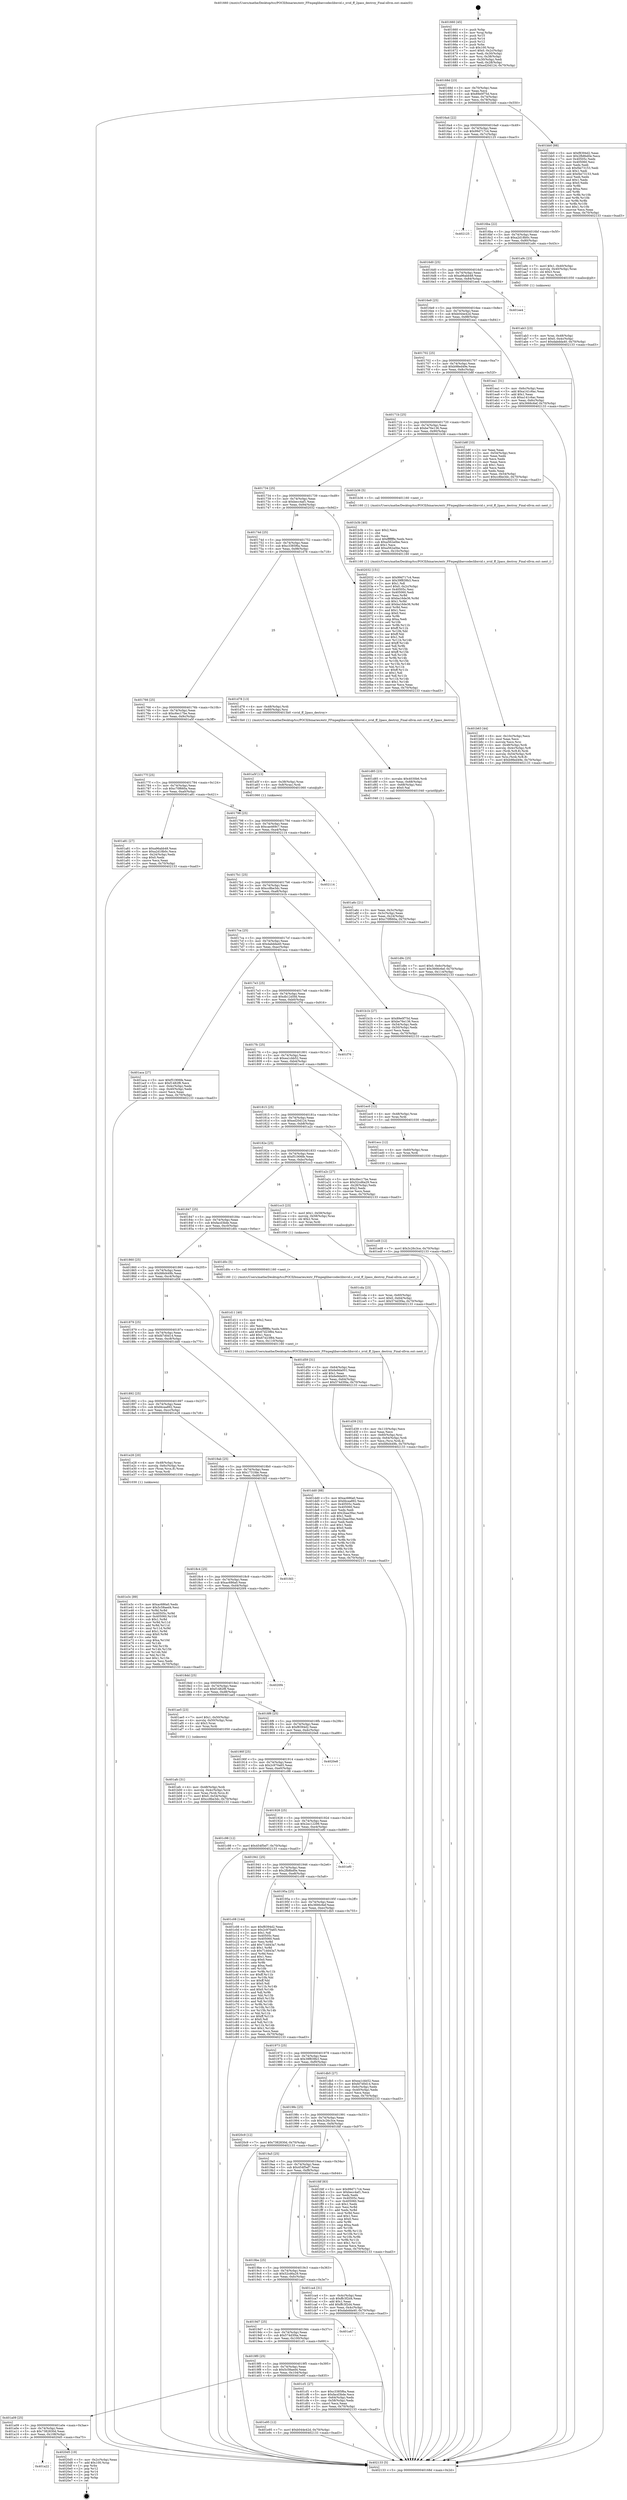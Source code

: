 digraph "0x401660" {
  label = "0x401660 (/mnt/c/Users/mathe/Desktop/tcc/POCII/binaries/extr_FFmpeglibavcodeclibxvid.c_xvid_ff_2pass_destroy_Final-ollvm.out::main(0))"
  labelloc = "t"
  node[shape=record]

  Entry [label="",width=0.3,height=0.3,shape=circle,fillcolor=black,style=filled]
  "0x40168d" [label="{
     0x40168d [23]\l
     | [instrs]\l
     &nbsp;&nbsp;0x40168d \<+3\>: mov -0x70(%rbp),%eax\l
     &nbsp;&nbsp;0x401690 \<+2\>: mov %eax,%ecx\l
     &nbsp;&nbsp;0x401692 \<+6\>: sub $0x89e0f75d,%ecx\l
     &nbsp;&nbsp;0x401698 \<+3\>: mov %eax,-0x74(%rbp)\l
     &nbsp;&nbsp;0x40169b \<+3\>: mov %ecx,-0x78(%rbp)\l
     &nbsp;&nbsp;0x40169e \<+6\>: je 0000000000401bb0 \<main+0x550\>\l
  }"]
  "0x401bb0" [label="{
     0x401bb0 [88]\l
     | [instrs]\l
     &nbsp;&nbsp;0x401bb0 \<+5\>: mov $0xf8394d2,%eax\l
     &nbsp;&nbsp;0x401bb5 \<+5\>: mov $0x2fb8bd0e,%ecx\l
     &nbsp;&nbsp;0x401bba \<+7\>: mov 0x40505c,%edx\l
     &nbsp;&nbsp;0x401bc1 \<+7\>: mov 0x405060,%esi\l
     &nbsp;&nbsp;0x401bc8 \<+2\>: mov %edx,%edi\l
     &nbsp;&nbsp;0x401bca \<+6\>: sub $0xf4e73153,%edi\l
     &nbsp;&nbsp;0x401bd0 \<+3\>: sub $0x1,%edi\l
     &nbsp;&nbsp;0x401bd3 \<+6\>: add $0xf4e73153,%edi\l
     &nbsp;&nbsp;0x401bd9 \<+3\>: imul %edi,%edx\l
     &nbsp;&nbsp;0x401bdc \<+3\>: and $0x1,%edx\l
     &nbsp;&nbsp;0x401bdf \<+3\>: cmp $0x0,%edx\l
     &nbsp;&nbsp;0x401be2 \<+4\>: sete %r8b\l
     &nbsp;&nbsp;0x401be6 \<+3\>: cmp $0xa,%esi\l
     &nbsp;&nbsp;0x401be9 \<+4\>: setl %r9b\l
     &nbsp;&nbsp;0x401bed \<+3\>: mov %r8b,%r10b\l
     &nbsp;&nbsp;0x401bf0 \<+3\>: and %r9b,%r10b\l
     &nbsp;&nbsp;0x401bf3 \<+3\>: xor %r9b,%r8b\l
     &nbsp;&nbsp;0x401bf6 \<+3\>: or %r8b,%r10b\l
     &nbsp;&nbsp;0x401bf9 \<+4\>: test $0x1,%r10b\l
     &nbsp;&nbsp;0x401bfd \<+3\>: cmovne %ecx,%eax\l
     &nbsp;&nbsp;0x401c00 \<+3\>: mov %eax,-0x70(%rbp)\l
     &nbsp;&nbsp;0x401c03 \<+5\>: jmp 0000000000402133 \<main+0xad3\>\l
  }"]
  "0x4016a4" [label="{
     0x4016a4 [22]\l
     | [instrs]\l
     &nbsp;&nbsp;0x4016a4 \<+5\>: jmp 00000000004016a9 \<main+0x49\>\l
     &nbsp;&nbsp;0x4016a9 \<+3\>: mov -0x74(%rbp),%eax\l
     &nbsp;&nbsp;0x4016ac \<+5\>: sub $0x99d717c4,%eax\l
     &nbsp;&nbsp;0x4016b1 \<+3\>: mov %eax,-0x7c(%rbp)\l
     &nbsp;&nbsp;0x4016b4 \<+6\>: je 0000000000402125 \<main+0xac5\>\l
  }"]
  Exit [label="",width=0.3,height=0.3,shape=circle,fillcolor=black,style=filled,peripheries=2]
  "0x402125" [label="{
     0x402125\l
  }", style=dashed]
  "0x4016ba" [label="{
     0x4016ba [22]\l
     | [instrs]\l
     &nbsp;&nbsp;0x4016ba \<+5\>: jmp 00000000004016bf \<main+0x5f\>\l
     &nbsp;&nbsp;0x4016bf \<+3\>: mov -0x74(%rbp),%eax\l
     &nbsp;&nbsp;0x4016c2 \<+5\>: sub $0xa2d18b0c,%eax\l
     &nbsp;&nbsp;0x4016c7 \<+3\>: mov %eax,-0x80(%rbp)\l
     &nbsp;&nbsp;0x4016ca \<+6\>: je 0000000000401a9c \<main+0x43c\>\l
  }"]
  "0x401a22" [label="{
     0x401a22\l
  }", style=dashed]
  "0x401a9c" [label="{
     0x401a9c [23]\l
     | [instrs]\l
     &nbsp;&nbsp;0x401a9c \<+7\>: movl $0x1,-0x40(%rbp)\l
     &nbsp;&nbsp;0x401aa3 \<+4\>: movslq -0x40(%rbp),%rax\l
     &nbsp;&nbsp;0x401aa7 \<+4\>: shl $0x3,%rax\l
     &nbsp;&nbsp;0x401aab \<+3\>: mov %rax,%rdi\l
     &nbsp;&nbsp;0x401aae \<+5\>: call 0000000000401050 \<malloc@plt\>\l
     | [calls]\l
     &nbsp;&nbsp;0x401050 \{1\} (unknown)\l
  }"]
  "0x4016d0" [label="{
     0x4016d0 [25]\l
     | [instrs]\l
     &nbsp;&nbsp;0x4016d0 \<+5\>: jmp 00000000004016d5 \<main+0x75\>\l
     &nbsp;&nbsp;0x4016d5 \<+3\>: mov -0x74(%rbp),%eax\l
     &nbsp;&nbsp;0x4016d8 \<+5\>: sub $0xa96abb48,%eax\l
     &nbsp;&nbsp;0x4016dd \<+6\>: mov %eax,-0x84(%rbp)\l
     &nbsp;&nbsp;0x4016e3 \<+6\>: je 0000000000401ee4 \<main+0x884\>\l
  }"]
  "0x4020d5" [label="{
     0x4020d5 [19]\l
     | [instrs]\l
     &nbsp;&nbsp;0x4020d5 \<+3\>: mov -0x2c(%rbp),%eax\l
     &nbsp;&nbsp;0x4020d8 \<+7\>: add $0x100,%rsp\l
     &nbsp;&nbsp;0x4020df \<+1\>: pop %rbx\l
     &nbsp;&nbsp;0x4020e0 \<+2\>: pop %r12\l
     &nbsp;&nbsp;0x4020e2 \<+2\>: pop %r14\l
     &nbsp;&nbsp;0x4020e4 \<+2\>: pop %r15\l
     &nbsp;&nbsp;0x4020e6 \<+1\>: pop %rbp\l
     &nbsp;&nbsp;0x4020e7 \<+1\>: ret\l
  }"]
  "0x401ee4" [label="{
     0x401ee4\l
  }", style=dashed]
  "0x4016e9" [label="{
     0x4016e9 [25]\l
     | [instrs]\l
     &nbsp;&nbsp;0x4016e9 \<+5\>: jmp 00000000004016ee \<main+0x8e\>\l
     &nbsp;&nbsp;0x4016ee \<+3\>: mov -0x74(%rbp),%eax\l
     &nbsp;&nbsp;0x4016f1 \<+5\>: sub $0xb044e42d,%eax\l
     &nbsp;&nbsp;0x4016f6 \<+6\>: mov %eax,-0x88(%rbp)\l
     &nbsp;&nbsp;0x4016fc \<+6\>: je 0000000000401ea1 \<main+0x841\>\l
  }"]
  "0x401ed8" [label="{
     0x401ed8 [12]\l
     | [instrs]\l
     &nbsp;&nbsp;0x401ed8 \<+7\>: movl $0x3c26c3ce,-0x70(%rbp)\l
     &nbsp;&nbsp;0x401edf \<+5\>: jmp 0000000000402133 \<main+0xad3\>\l
  }"]
  "0x401ea1" [label="{
     0x401ea1 [31]\l
     | [instrs]\l
     &nbsp;&nbsp;0x401ea1 \<+3\>: mov -0x6c(%rbp),%eax\l
     &nbsp;&nbsp;0x401ea4 \<+5\>: add $0xa141c6ac,%eax\l
     &nbsp;&nbsp;0x401ea9 \<+3\>: add $0x1,%eax\l
     &nbsp;&nbsp;0x401eac \<+5\>: sub $0xa141c6ac,%eax\l
     &nbsp;&nbsp;0x401eb1 \<+3\>: mov %eax,-0x6c(%rbp)\l
     &nbsp;&nbsp;0x401eb4 \<+7\>: movl $0x3666c6ef,-0x70(%rbp)\l
     &nbsp;&nbsp;0x401ebb \<+5\>: jmp 0000000000402133 \<main+0xad3\>\l
  }"]
  "0x401702" [label="{
     0x401702 [25]\l
     | [instrs]\l
     &nbsp;&nbsp;0x401702 \<+5\>: jmp 0000000000401707 \<main+0xa7\>\l
     &nbsp;&nbsp;0x401707 \<+3\>: mov -0x74(%rbp),%eax\l
     &nbsp;&nbsp;0x40170a \<+5\>: sub $0xb98ed49e,%eax\l
     &nbsp;&nbsp;0x40170f \<+6\>: mov %eax,-0x8c(%rbp)\l
     &nbsp;&nbsp;0x401715 \<+6\>: je 0000000000401b8f \<main+0x52f\>\l
  }"]
  "0x401ecc" [label="{
     0x401ecc [12]\l
     | [instrs]\l
     &nbsp;&nbsp;0x401ecc \<+4\>: mov -0x60(%rbp),%rax\l
     &nbsp;&nbsp;0x401ed0 \<+3\>: mov %rax,%rdi\l
     &nbsp;&nbsp;0x401ed3 \<+5\>: call 0000000000401030 \<free@plt\>\l
     | [calls]\l
     &nbsp;&nbsp;0x401030 \{1\} (unknown)\l
  }"]
  "0x401b8f" [label="{
     0x401b8f [33]\l
     | [instrs]\l
     &nbsp;&nbsp;0x401b8f \<+2\>: xor %eax,%eax\l
     &nbsp;&nbsp;0x401b91 \<+3\>: mov -0x54(%rbp),%ecx\l
     &nbsp;&nbsp;0x401b94 \<+2\>: mov %eax,%edx\l
     &nbsp;&nbsp;0x401b96 \<+2\>: sub %ecx,%edx\l
     &nbsp;&nbsp;0x401b98 \<+2\>: mov %eax,%ecx\l
     &nbsp;&nbsp;0x401b9a \<+3\>: sub $0x1,%ecx\l
     &nbsp;&nbsp;0x401b9d \<+2\>: add %ecx,%edx\l
     &nbsp;&nbsp;0x401b9f \<+2\>: sub %edx,%eax\l
     &nbsp;&nbsp;0x401ba1 \<+3\>: mov %eax,-0x54(%rbp)\l
     &nbsp;&nbsp;0x401ba4 \<+7\>: movl $0xcc8be3dc,-0x70(%rbp)\l
     &nbsp;&nbsp;0x401bab \<+5\>: jmp 0000000000402133 \<main+0xad3\>\l
  }"]
  "0x40171b" [label="{
     0x40171b [25]\l
     | [instrs]\l
     &nbsp;&nbsp;0x40171b \<+5\>: jmp 0000000000401720 \<main+0xc0\>\l
     &nbsp;&nbsp;0x401720 \<+3\>: mov -0x74(%rbp),%eax\l
     &nbsp;&nbsp;0x401723 \<+5\>: sub $0xbe76e136,%eax\l
     &nbsp;&nbsp;0x401728 \<+6\>: mov %eax,-0x90(%rbp)\l
     &nbsp;&nbsp;0x40172e \<+6\>: je 0000000000401b36 \<main+0x4d6\>\l
  }"]
  "0x401a09" [label="{
     0x401a09 [25]\l
     | [instrs]\l
     &nbsp;&nbsp;0x401a09 \<+5\>: jmp 0000000000401a0e \<main+0x3ae\>\l
     &nbsp;&nbsp;0x401a0e \<+3\>: mov -0x74(%rbp),%eax\l
     &nbsp;&nbsp;0x401a11 \<+5\>: sub $0x7382830d,%eax\l
     &nbsp;&nbsp;0x401a16 \<+6\>: mov %eax,-0x108(%rbp)\l
     &nbsp;&nbsp;0x401a1c \<+6\>: je 00000000004020d5 \<main+0xa75\>\l
  }"]
  "0x401b36" [label="{
     0x401b36 [5]\l
     | [instrs]\l
     &nbsp;&nbsp;0x401b36 \<+5\>: call 0000000000401160 \<next_i\>\l
     | [calls]\l
     &nbsp;&nbsp;0x401160 \{1\} (/mnt/c/Users/mathe/Desktop/tcc/POCII/binaries/extr_FFmpeglibavcodeclibxvid.c_xvid_ff_2pass_destroy_Final-ollvm.out::next_i)\l
  }"]
  "0x401734" [label="{
     0x401734 [25]\l
     | [instrs]\l
     &nbsp;&nbsp;0x401734 \<+5\>: jmp 0000000000401739 \<main+0xd9\>\l
     &nbsp;&nbsp;0x401739 \<+3\>: mov -0x74(%rbp),%eax\l
     &nbsp;&nbsp;0x40173c \<+5\>: sub $0xbecc4af1,%eax\l
     &nbsp;&nbsp;0x401741 \<+6\>: mov %eax,-0x94(%rbp)\l
     &nbsp;&nbsp;0x401747 \<+6\>: je 0000000000402032 \<main+0x9d2\>\l
  }"]
  "0x401e95" [label="{
     0x401e95 [12]\l
     | [instrs]\l
     &nbsp;&nbsp;0x401e95 \<+7\>: movl $0xb044e42d,-0x70(%rbp)\l
     &nbsp;&nbsp;0x401e9c \<+5\>: jmp 0000000000402133 \<main+0xad3\>\l
  }"]
  "0x402032" [label="{
     0x402032 [151]\l
     | [instrs]\l
     &nbsp;&nbsp;0x402032 \<+5\>: mov $0x99d717c4,%eax\l
     &nbsp;&nbsp;0x402037 \<+5\>: mov $0x39f839b3,%ecx\l
     &nbsp;&nbsp;0x40203c \<+2\>: mov $0x1,%dl\l
     &nbsp;&nbsp;0x40203e \<+7\>: movl $0x0,-0x2c(%rbp)\l
     &nbsp;&nbsp;0x402045 \<+7\>: mov 0x40505c,%esi\l
     &nbsp;&nbsp;0x40204c \<+7\>: mov 0x405060,%edi\l
     &nbsp;&nbsp;0x402053 \<+3\>: mov %esi,%r8d\l
     &nbsp;&nbsp;0x402056 \<+7\>: sub $0xba16de36,%r8d\l
     &nbsp;&nbsp;0x40205d \<+4\>: sub $0x1,%r8d\l
     &nbsp;&nbsp;0x402061 \<+7\>: add $0xba16de36,%r8d\l
     &nbsp;&nbsp;0x402068 \<+4\>: imul %r8d,%esi\l
     &nbsp;&nbsp;0x40206c \<+3\>: and $0x1,%esi\l
     &nbsp;&nbsp;0x40206f \<+3\>: cmp $0x0,%esi\l
     &nbsp;&nbsp;0x402072 \<+4\>: sete %r9b\l
     &nbsp;&nbsp;0x402076 \<+3\>: cmp $0xa,%edi\l
     &nbsp;&nbsp;0x402079 \<+4\>: setl %r10b\l
     &nbsp;&nbsp;0x40207d \<+3\>: mov %r9b,%r11b\l
     &nbsp;&nbsp;0x402080 \<+4\>: xor $0xff,%r11b\l
     &nbsp;&nbsp;0x402084 \<+3\>: mov %r10b,%bl\l
     &nbsp;&nbsp;0x402087 \<+3\>: xor $0xff,%bl\l
     &nbsp;&nbsp;0x40208a \<+3\>: xor $0x1,%dl\l
     &nbsp;&nbsp;0x40208d \<+3\>: mov %r11b,%r14b\l
     &nbsp;&nbsp;0x402090 \<+4\>: and $0xff,%r14b\l
     &nbsp;&nbsp;0x402094 \<+3\>: and %dl,%r9b\l
     &nbsp;&nbsp;0x402097 \<+3\>: mov %bl,%r15b\l
     &nbsp;&nbsp;0x40209a \<+4\>: and $0xff,%r15b\l
     &nbsp;&nbsp;0x40209e \<+3\>: and %dl,%r10b\l
     &nbsp;&nbsp;0x4020a1 \<+3\>: or %r9b,%r14b\l
     &nbsp;&nbsp;0x4020a4 \<+3\>: or %r10b,%r15b\l
     &nbsp;&nbsp;0x4020a7 \<+3\>: xor %r15b,%r14b\l
     &nbsp;&nbsp;0x4020aa \<+3\>: or %bl,%r11b\l
     &nbsp;&nbsp;0x4020ad \<+4\>: xor $0xff,%r11b\l
     &nbsp;&nbsp;0x4020b1 \<+3\>: or $0x1,%dl\l
     &nbsp;&nbsp;0x4020b4 \<+3\>: and %dl,%r11b\l
     &nbsp;&nbsp;0x4020b7 \<+3\>: or %r11b,%r14b\l
     &nbsp;&nbsp;0x4020ba \<+4\>: test $0x1,%r14b\l
     &nbsp;&nbsp;0x4020be \<+3\>: cmovne %ecx,%eax\l
     &nbsp;&nbsp;0x4020c1 \<+3\>: mov %eax,-0x70(%rbp)\l
     &nbsp;&nbsp;0x4020c4 \<+5\>: jmp 0000000000402133 \<main+0xad3\>\l
  }"]
  "0x40174d" [label="{
     0x40174d [25]\l
     | [instrs]\l
     &nbsp;&nbsp;0x40174d \<+5\>: jmp 0000000000401752 \<main+0xf2\>\l
     &nbsp;&nbsp;0x401752 \<+3\>: mov -0x74(%rbp),%eax\l
     &nbsp;&nbsp;0x401755 \<+5\>: sub $0xc3385f6a,%eax\l
     &nbsp;&nbsp;0x40175a \<+6\>: mov %eax,-0x98(%rbp)\l
     &nbsp;&nbsp;0x401760 \<+6\>: je 0000000000401d78 \<main+0x718\>\l
  }"]
  "0x401e3c" [label="{
     0x401e3c [89]\l
     | [instrs]\l
     &nbsp;&nbsp;0x401e3c \<+5\>: mov $0xac686a0,%edx\l
     &nbsp;&nbsp;0x401e41 \<+5\>: mov $0x5c58aed4,%esi\l
     &nbsp;&nbsp;0x401e46 \<+3\>: xor %r8d,%r8d\l
     &nbsp;&nbsp;0x401e49 \<+8\>: mov 0x40505c,%r9d\l
     &nbsp;&nbsp;0x401e51 \<+8\>: mov 0x405060,%r10d\l
     &nbsp;&nbsp;0x401e59 \<+4\>: sub $0x1,%r8d\l
     &nbsp;&nbsp;0x401e5d \<+3\>: mov %r9d,%r11d\l
     &nbsp;&nbsp;0x401e60 \<+3\>: add %r8d,%r11d\l
     &nbsp;&nbsp;0x401e63 \<+4\>: imul %r11d,%r9d\l
     &nbsp;&nbsp;0x401e67 \<+4\>: and $0x1,%r9d\l
     &nbsp;&nbsp;0x401e6b \<+4\>: cmp $0x0,%r9d\l
     &nbsp;&nbsp;0x401e6f \<+3\>: sete %bl\l
     &nbsp;&nbsp;0x401e72 \<+4\>: cmp $0xa,%r10d\l
     &nbsp;&nbsp;0x401e76 \<+4\>: setl %r14b\l
     &nbsp;&nbsp;0x401e7a \<+3\>: mov %bl,%r15b\l
     &nbsp;&nbsp;0x401e7d \<+3\>: and %r14b,%r15b\l
     &nbsp;&nbsp;0x401e80 \<+3\>: xor %r14b,%bl\l
     &nbsp;&nbsp;0x401e83 \<+3\>: or %bl,%r15b\l
     &nbsp;&nbsp;0x401e86 \<+4\>: test $0x1,%r15b\l
     &nbsp;&nbsp;0x401e8a \<+3\>: cmovne %esi,%edx\l
     &nbsp;&nbsp;0x401e8d \<+3\>: mov %edx,-0x70(%rbp)\l
     &nbsp;&nbsp;0x401e90 \<+5\>: jmp 0000000000402133 \<main+0xad3\>\l
  }"]
  "0x401d78" [label="{
     0x401d78 [13]\l
     | [instrs]\l
     &nbsp;&nbsp;0x401d78 \<+4\>: mov -0x48(%rbp),%rdi\l
     &nbsp;&nbsp;0x401d7c \<+4\>: mov -0x60(%rbp),%rsi\l
     &nbsp;&nbsp;0x401d80 \<+5\>: call 00000000004015b0 \<xvid_ff_2pass_destroy\>\l
     | [calls]\l
     &nbsp;&nbsp;0x4015b0 \{1\} (/mnt/c/Users/mathe/Desktop/tcc/POCII/binaries/extr_FFmpeglibavcodeclibxvid.c_xvid_ff_2pass_destroy_Final-ollvm.out::xvid_ff_2pass_destroy)\l
  }"]
  "0x401766" [label="{
     0x401766 [25]\l
     | [instrs]\l
     &nbsp;&nbsp;0x401766 \<+5\>: jmp 000000000040176b \<main+0x10b\>\l
     &nbsp;&nbsp;0x40176b \<+3\>: mov -0x74(%rbp),%eax\l
     &nbsp;&nbsp;0x40176e \<+5\>: sub $0xc6ec17be,%eax\l
     &nbsp;&nbsp;0x401773 \<+6\>: mov %eax,-0x9c(%rbp)\l
     &nbsp;&nbsp;0x401779 \<+6\>: je 0000000000401a5f \<main+0x3ff\>\l
  }"]
  "0x401d9c" [label="{
     0x401d9c [25]\l
     | [instrs]\l
     &nbsp;&nbsp;0x401d9c \<+7\>: movl $0x0,-0x6c(%rbp)\l
     &nbsp;&nbsp;0x401da3 \<+7\>: movl $0x3666c6ef,-0x70(%rbp)\l
     &nbsp;&nbsp;0x401daa \<+6\>: mov %eax,-0x114(%rbp)\l
     &nbsp;&nbsp;0x401db0 \<+5\>: jmp 0000000000402133 \<main+0xad3\>\l
  }"]
  "0x401a5f" [label="{
     0x401a5f [13]\l
     | [instrs]\l
     &nbsp;&nbsp;0x401a5f \<+4\>: mov -0x38(%rbp),%rax\l
     &nbsp;&nbsp;0x401a63 \<+4\>: mov 0x8(%rax),%rdi\l
     &nbsp;&nbsp;0x401a67 \<+5\>: call 0000000000401060 \<atoi@plt\>\l
     | [calls]\l
     &nbsp;&nbsp;0x401060 \{1\} (unknown)\l
  }"]
  "0x40177f" [label="{
     0x40177f [25]\l
     | [instrs]\l
     &nbsp;&nbsp;0x40177f \<+5\>: jmp 0000000000401784 \<main+0x124\>\l
     &nbsp;&nbsp;0x401784 \<+3\>: mov -0x74(%rbp),%eax\l
     &nbsp;&nbsp;0x401787 \<+5\>: sub $0xc70f660a,%eax\l
     &nbsp;&nbsp;0x40178c \<+6\>: mov %eax,-0xa0(%rbp)\l
     &nbsp;&nbsp;0x401792 \<+6\>: je 0000000000401a81 \<main+0x421\>\l
  }"]
  "0x401d85" [label="{
     0x401d85 [23]\l
     | [instrs]\l
     &nbsp;&nbsp;0x401d85 \<+10\>: movabs $0x4030b6,%rdi\l
     &nbsp;&nbsp;0x401d8f \<+3\>: mov %eax,-0x68(%rbp)\l
     &nbsp;&nbsp;0x401d92 \<+3\>: mov -0x68(%rbp),%esi\l
     &nbsp;&nbsp;0x401d95 \<+2\>: mov $0x0,%al\l
     &nbsp;&nbsp;0x401d97 \<+5\>: call 0000000000401040 \<printf@plt\>\l
     | [calls]\l
     &nbsp;&nbsp;0x401040 \{1\} (unknown)\l
  }"]
  "0x401a81" [label="{
     0x401a81 [27]\l
     | [instrs]\l
     &nbsp;&nbsp;0x401a81 \<+5\>: mov $0xa96abb48,%eax\l
     &nbsp;&nbsp;0x401a86 \<+5\>: mov $0xa2d18b0c,%ecx\l
     &nbsp;&nbsp;0x401a8b \<+3\>: mov -0x24(%rbp),%edx\l
     &nbsp;&nbsp;0x401a8e \<+3\>: cmp $0x0,%edx\l
     &nbsp;&nbsp;0x401a91 \<+3\>: cmove %ecx,%eax\l
     &nbsp;&nbsp;0x401a94 \<+3\>: mov %eax,-0x70(%rbp)\l
     &nbsp;&nbsp;0x401a97 \<+5\>: jmp 0000000000402133 \<main+0xad3\>\l
  }"]
  "0x401798" [label="{
     0x401798 [25]\l
     | [instrs]\l
     &nbsp;&nbsp;0x401798 \<+5\>: jmp 000000000040179d \<main+0x13d\>\l
     &nbsp;&nbsp;0x40179d \<+3\>: mov -0x74(%rbp),%eax\l
     &nbsp;&nbsp;0x4017a0 \<+5\>: sub $0xcae469c7,%eax\l
     &nbsp;&nbsp;0x4017a5 \<+6\>: mov %eax,-0xa4(%rbp)\l
     &nbsp;&nbsp;0x4017ab \<+6\>: je 0000000000402114 \<main+0xab4\>\l
  }"]
  "0x401d39" [label="{
     0x401d39 [32]\l
     | [instrs]\l
     &nbsp;&nbsp;0x401d39 \<+6\>: mov -0x110(%rbp),%ecx\l
     &nbsp;&nbsp;0x401d3f \<+3\>: imul %eax,%ecx\l
     &nbsp;&nbsp;0x401d42 \<+4\>: mov -0x60(%rbp),%rsi\l
     &nbsp;&nbsp;0x401d46 \<+4\>: movslq -0x64(%rbp),%rdi\l
     &nbsp;&nbsp;0x401d4a \<+3\>: mov %ecx,(%rsi,%rdi,4)\l
     &nbsp;&nbsp;0x401d4d \<+7\>: movl $0xfd6d449b,-0x70(%rbp)\l
     &nbsp;&nbsp;0x401d54 \<+5\>: jmp 0000000000402133 \<main+0xad3\>\l
  }"]
  "0x402114" [label="{
     0x402114\l
  }", style=dashed]
  "0x4017b1" [label="{
     0x4017b1 [25]\l
     | [instrs]\l
     &nbsp;&nbsp;0x4017b1 \<+5\>: jmp 00000000004017b6 \<main+0x156\>\l
     &nbsp;&nbsp;0x4017b6 \<+3\>: mov -0x74(%rbp),%eax\l
     &nbsp;&nbsp;0x4017b9 \<+5\>: sub $0xcc8be3dc,%eax\l
     &nbsp;&nbsp;0x4017be \<+6\>: mov %eax,-0xa8(%rbp)\l
     &nbsp;&nbsp;0x4017c4 \<+6\>: je 0000000000401b1b \<main+0x4bb\>\l
  }"]
  "0x401d11" [label="{
     0x401d11 [40]\l
     | [instrs]\l
     &nbsp;&nbsp;0x401d11 \<+5\>: mov $0x2,%ecx\l
     &nbsp;&nbsp;0x401d16 \<+1\>: cltd\l
     &nbsp;&nbsp;0x401d17 \<+2\>: idiv %ecx\l
     &nbsp;&nbsp;0x401d19 \<+6\>: imul $0xfffffffe,%edx,%ecx\l
     &nbsp;&nbsp;0x401d1f \<+6\>: add $0x67d23f84,%ecx\l
     &nbsp;&nbsp;0x401d25 \<+3\>: add $0x1,%ecx\l
     &nbsp;&nbsp;0x401d28 \<+6\>: sub $0x67d23f84,%ecx\l
     &nbsp;&nbsp;0x401d2e \<+6\>: mov %ecx,-0x110(%rbp)\l
     &nbsp;&nbsp;0x401d34 \<+5\>: call 0000000000401160 \<next_i\>\l
     | [calls]\l
     &nbsp;&nbsp;0x401160 \{1\} (/mnt/c/Users/mathe/Desktop/tcc/POCII/binaries/extr_FFmpeglibavcodeclibxvid.c_xvid_ff_2pass_destroy_Final-ollvm.out::next_i)\l
  }"]
  "0x401b1b" [label="{
     0x401b1b [27]\l
     | [instrs]\l
     &nbsp;&nbsp;0x401b1b \<+5\>: mov $0x89e0f75d,%eax\l
     &nbsp;&nbsp;0x401b20 \<+5\>: mov $0xbe76e136,%ecx\l
     &nbsp;&nbsp;0x401b25 \<+3\>: mov -0x54(%rbp),%edx\l
     &nbsp;&nbsp;0x401b28 \<+3\>: cmp -0x50(%rbp),%edx\l
     &nbsp;&nbsp;0x401b2b \<+3\>: cmovl %ecx,%eax\l
     &nbsp;&nbsp;0x401b2e \<+3\>: mov %eax,-0x70(%rbp)\l
     &nbsp;&nbsp;0x401b31 \<+5\>: jmp 0000000000402133 \<main+0xad3\>\l
  }"]
  "0x4017ca" [label="{
     0x4017ca [25]\l
     | [instrs]\l
     &nbsp;&nbsp;0x4017ca \<+5\>: jmp 00000000004017cf \<main+0x16f\>\l
     &nbsp;&nbsp;0x4017cf \<+3\>: mov -0x74(%rbp),%eax\l
     &nbsp;&nbsp;0x4017d2 \<+5\>: sub $0xdabdda40,%eax\l
     &nbsp;&nbsp;0x4017d7 \<+6\>: mov %eax,-0xac(%rbp)\l
     &nbsp;&nbsp;0x4017dd \<+6\>: je 0000000000401aca \<main+0x46a\>\l
  }"]
  "0x4019f0" [label="{
     0x4019f0 [25]\l
     | [instrs]\l
     &nbsp;&nbsp;0x4019f0 \<+5\>: jmp 00000000004019f5 \<main+0x395\>\l
     &nbsp;&nbsp;0x4019f5 \<+3\>: mov -0x74(%rbp),%eax\l
     &nbsp;&nbsp;0x4019f8 \<+5\>: sub $0x5c58aed4,%eax\l
     &nbsp;&nbsp;0x4019fd \<+6\>: mov %eax,-0x104(%rbp)\l
     &nbsp;&nbsp;0x401a03 \<+6\>: je 0000000000401e95 \<main+0x835\>\l
  }"]
  "0x401aca" [label="{
     0x401aca [27]\l
     | [instrs]\l
     &nbsp;&nbsp;0x401aca \<+5\>: mov $0xf51906fe,%eax\l
     &nbsp;&nbsp;0x401acf \<+5\>: mov $0xf1482f8,%ecx\l
     &nbsp;&nbsp;0x401ad4 \<+3\>: mov -0x4c(%rbp),%edx\l
     &nbsp;&nbsp;0x401ad7 \<+3\>: cmp -0x40(%rbp),%edx\l
     &nbsp;&nbsp;0x401ada \<+3\>: cmovl %ecx,%eax\l
     &nbsp;&nbsp;0x401add \<+3\>: mov %eax,-0x70(%rbp)\l
     &nbsp;&nbsp;0x401ae0 \<+5\>: jmp 0000000000402133 \<main+0xad3\>\l
  }"]
  "0x4017e3" [label="{
     0x4017e3 [25]\l
     | [instrs]\l
     &nbsp;&nbsp;0x4017e3 \<+5\>: jmp 00000000004017e8 \<main+0x188\>\l
     &nbsp;&nbsp;0x4017e8 \<+3\>: mov -0x74(%rbp),%eax\l
     &nbsp;&nbsp;0x4017eb \<+5\>: sub $0xdb12d5fd,%eax\l
     &nbsp;&nbsp;0x4017f0 \<+6\>: mov %eax,-0xb0(%rbp)\l
     &nbsp;&nbsp;0x4017f6 \<+6\>: je 0000000000401f76 \<main+0x916\>\l
  }"]
  "0x401cf1" [label="{
     0x401cf1 [27]\l
     | [instrs]\l
     &nbsp;&nbsp;0x401cf1 \<+5\>: mov $0xc3385f6a,%eax\l
     &nbsp;&nbsp;0x401cf6 \<+5\>: mov $0xfacd3bde,%ecx\l
     &nbsp;&nbsp;0x401cfb \<+3\>: mov -0x64(%rbp),%edx\l
     &nbsp;&nbsp;0x401cfe \<+3\>: cmp -0x58(%rbp),%edx\l
     &nbsp;&nbsp;0x401d01 \<+3\>: cmovl %ecx,%eax\l
     &nbsp;&nbsp;0x401d04 \<+3\>: mov %eax,-0x70(%rbp)\l
     &nbsp;&nbsp;0x401d07 \<+5\>: jmp 0000000000402133 \<main+0xad3\>\l
  }"]
  "0x401f76" [label="{
     0x401f76\l
  }", style=dashed]
  "0x4017fc" [label="{
     0x4017fc [25]\l
     | [instrs]\l
     &nbsp;&nbsp;0x4017fc \<+5\>: jmp 0000000000401801 \<main+0x1a1\>\l
     &nbsp;&nbsp;0x401801 \<+3\>: mov -0x74(%rbp),%eax\l
     &nbsp;&nbsp;0x401804 \<+5\>: sub $0xea1cbb52,%eax\l
     &nbsp;&nbsp;0x401809 \<+6\>: mov %eax,-0xb4(%rbp)\l
     &nbsp;&nbsp;0x40180f \<+6\>: je 0000000000401ec0 \<main+0x860\>\l
  }"]
  "0x4019d7" [label="{
     0x4019d7 [25]\l
     | [instrs]\l
     &nbsp;&nbsp;0x4019d7 \<+5\>: jmp 00000000004019dc \<main+0x37c\>\l
     &nbsp;&nbsp;0x4019dc \<+3\>: mov -0x74(%rbp),%eax\l
     &nbsp;&nbsp;0x4019df \<+5\>: sub $0x574d3f4a,%eax\l
     &nbsp;&nbsp;0x4019e4 \<+6\>: mov %eax,-0x100(%rbp)\l
     &nbsp;&nbsp;0x4019ea \<+6\>: je 0000000000401cf1 \<main+0x691\>\l
  }"]
  "0x401ec0" [label="{
     0x401ec0 [12]\l
     | [instrs]\l
     &nbsp;&nbsp;0x401ec0 \<+4\>: mov -0x48(%rbp),%rax\l
     &nbsp;&nbsp;0x401ec4 \<+3\>: mov %rax,%rdi\l
     &nbsp;&nbsp;0x401ec7 \<+5\>: call 0000000000401030 \<free@plt\>\l
     | [calls]\l
     &nbsp;&nbsp;0x401030 \{1\} (unknown)\l
  }"]
  "0x401815" [label="{
     0x401815 [25]\l
     | [instrs]\l
     &nbsp;&nbsp;0x401815 \<+5\>: jmp 000000000040181a \<main+0x1ba\>\l
     &nbsp;&nbsp;0x40181a \<+3\>: mov -0x74(%rbp),%eax\l
     &nbsp;&nbsp;0x40181d \<+5\>: sub $0xed20d124,%eax\l
     &nbsp;&nbsp;0x401822 \<+6\>: mov %eax,-0xb8(%rbp)\l
     &nbsp;&nbsp;0x401828 \<+6\>: je 0000000000401a2c \<main+0x3cc\>\l
  }"]
  "0x401a47" [label="{
     0x401a47\l
  }", style=dashed]
  "0x401a2c" [label="{
     0x401a2c [27]\l
     | [instrs]\l
     &nbsp;&nbsp;0x401a2c \<+5\>: mov $0xc6ec17be,%eax\l
     &nbsp;&nbsp;0x401a31 \<+5\>: mov $0x52cd6a29,%ecx\l
     &nbsp;&nbsp;0x401a36 \<+3\>: mov -0x28(%rbp),%edx\l
     &nbsp;&nbsp;0x401a39 \<+3\>: cmp $0x2,%edx\l
     &nbsp;&nbsp;0x401a3c \<+3\>: cmovne %ecx,%eax\l
     &nbsp;&nbsp;0x401a3f \<+3\>: mov %eax,-0x70(%rbp)\l
     &nbsp;&nbsp;0x401a42 \<+5\>: jmp 0000000000402133 \<main+0xad3\>\l
  }"]
  "0x40182e" [label="{
     0x40182e [25]\l
     | [instrs]\l
     &nbsp;&nbsp;0x40182e \<+5\>: jmp 0000000000401833 \<main+0x1d3\>\l
     &nbsp;&nbsp;0x401833 \<+3\>: mov -0x74(%rbp),%eax\l
     &nbsp;&nbsp;0x401836 \<+5\>: sub $0xf51906fe,%eax\l
     &nbsp;&nbsp;0x40183b \<+6\>: mov %eax,-0xbc(%rbp)\l
     &nbsp;&nbsp;0x401841 \<+6\>: je 0000000000401cc3 \<main+0x663\>\l
  }"]
  "0x402133" [label="{
     0x402133 [5]\l
     | [instrs]\l
     &nbsp;&nbsp;0x402133 \<+5\>: jmp 000000000040168d \<main+0x2d\>\l
  }"]
  "0x401660" [label="{
     0x401660 [45]\l
     | [instrs]\l
     &nbsp;&nbsp;0x401660 \<+1\>: push %rbp\l
     &nbsp;&nbsp;0x401661 \<+3\>: mov %rsp,%rbp\l
     &nbsp;&nbsp;0x401664 \<+2\>: push %r15\l
     &nbsp;&nbsp;0x401666 \<+2\>: push %r14\l
     &nbsp;&nbsp;0x401668 \<+2\>: push %r12\l
     &nbsp;&nbsp;0x40166a \<+1\>: push %rbx\l
     &nbsp;&nbsp;0x40166b \<+7\>: sub $0x100,%rsp\l
     &nbsp;&nbsp;0x401672 \<+7\>: movl $0x0,-0x2c(%rbp)\l
     &nbsp;&nbsp;0x401679 \<+3\>: mov %edi,-0x30(%rbp)\l
     &nbsp;&nbsp;0x40167c \<+4\>: mov %rsi,-0x38(%rbp)\l
     &nbsp;&nbsp;0x401680 \<+3\>: mov -0x30(%rbp),%edi\l
     &nbsp;&nbsp;0x401683 \<+3\>: mov %edi,-0x28(%rbp)\l
     &nbsp;&nbsp;0x401686 \<+7\>: movl $0xed20d124,-0x70(%rbp)\l
  }"]
  "0x401a6c" [label="{
     0x401a6c [21]\l
     | [instrs]\l
     &nbsp;&nbsp;0x401a6c \<+3\>: mov %eax,-0x3c(%rbp)\l
     &nbsp;&nbsp;0x401a6f \<+3\>: mov -0x3c(%rbp),%eax\l
     &nbsp;&nbsp;0x401a72 \<+3\>: mov %eax,-0x24(%rbp)\l
     &nbsp;&nbsp;0x401a75 \<+7\>: movl $0xc70f660a,-0x70(%rbp)\l
     &nbsp;&nbsp;0x401a7c \<+5\>: jmp 0000000000402133 \<main+0xad3\>\l
  }"]
  "0x401ab3" [label="{
     0x401ab3 [23]\l
     | [instrs]\l
     &nbsp;&nbsp;0x401ab3 \<+4\>: mov %rax,-0x48(%rbp)\l
     &nbsp;&nbsp;0x401ab7 \<+7\>: movl $0x0,-0x4c(%rbp)\l
     &nbsp;&nbsp;0x401abe \<+7\>: movl $0xdabdda40,-0x70(%rbp)\l
     &nbsp;&nbsp;0x401ac5 \<+5\>: jmp 0000000000402133 \<main+0xad3\>\l
  }"]
  "0x401cda" [label="{
     0x401cda [23]\l
     | [instrs]\l
     &nbsp;&nbsp;0x401cda \<+4\>: mov %rax,-0x60(%rbp)\l
     &nbsp;&nbsp;0x401cde \<+7\>: movl $0x0,-0x64(%rbp)\l
     &nbsp;&nbsp;0x401ce5 \<+7\>: movl $0x574d3f4a,-0x70(%rbp)\l
     &nbsp;&nbsp;0x401cec \<+5\>: jmp 0000000000402133 \<main+0xad3\>\l
  }"]
  "0x401cc3" [label="{
     0x401cc3 [23]\l
     | [instrs]\l
     &nbsp;&nbsp;0x401cc3 \<+7\>: movl $0x1,-0x58(%rbp)\l
     &nbsp;&nbsp;0x401cca \<+4\>: movslq -0x58(%rbp),%rax\l
     &nbsp;&nbsp;0x401cce \<+4\>: shl $0x2,%rax\l
     &nbsp;&nbsp;0x401cd2 \<+3\>: mov %rax,%rdi\l
     &nbsp;&nbsp;0x401cd5 \<+5\>: call 0000000000401050 \<malloc@plt\>\l
     | [calls]\l
     &nbsp;&nbsp;0x401050 \{1\} (unknown)\l
  }"]
  "0x401847" [label="{
     0x401847 [25]\l
     | [instrs]\l
     &nbsp;&nbsp;0x401847 \<+5\>: jmp 000000000040184c \<main+0x1ec\>\l
     &nbsp;&nbsp;0x40184c \<+3\>: mov -0x74(%rbp),%eax\l
     &nbsp;&nbsp;0x40184f \<+5\>: sub $0xfacd3bde,%eax\l
     &nbsp;&nbsp;0x401854 \<+6\>: mov %eax,-0xc0(%rbp)\l
     &nbsp;&nbsp;0x40185a \<+6\>: je 0000000000401d0c \<main+0x6ac\>\l
  }"]
  "0x4019be" [label="{
     0x4019be [25]\l
     | [instrs]\l
     &nbsp;&nbsp;0x4019be \<+5\>: jmp 00000000004019c3 \<main+0x363\>\l
     &nbsp;&nbsp;0x4019c3 \<+3\>: mov -0x74(%rbp),%eax\l
     &nbsp;&nbsp;0x4019c6 \<+5\>: sub $0x52cd6a29,%eax\l
     &nbsp;&nbsp;0x4019cb \<+6\>: mov %eax,-0xfc(%rbp)\l
     &nbsp;&nbsp;0x4019d1 \<+6\>: je 0000000000401a47 \<main+0x3e7\>\l
  }"]
  "0x401d0c" [label="{
     0x401d0c [5]\l
     | [instrs]\l
     &nbsp;&nbsp;0x401d0c \<+5\>: call 0000000000401160 \<next_i\>\l
     | [calls]\l
     &nbsp;&nbsp;0x401160 \{1\} (/mnt/c/Users/mathe/Desktop/tcc/POCII/binaries/extr_FFmpeglibavcodeclibxvid.c_xvid_ff_2pass_destroy_Final-ollvm.out::next_i)\l
  }"]
  "0x401860" [label="{
     0x401860 [25]\l
     | [instrs]\l
     &nbsp;&nbsp;0x401860 \<+5\>: jmp 0000000000401865 \<main+0x205\>\l
     &nbsp;&nbsp;0x401865 \<+3\>: mov -0x74(%rbp),%eax\l
     &nbsp;&nbsp;0x401868 \<+5\>: sub $0xfd6d449b,%eax\l
     &nbsp;&nbsp;0x40186d \<+6\>: mov %eax,-0xc4(%rbp)\l
     &nbsp;&nbsp;0x401873 \<+6\>: je 0000000000401d59 \<main+0x6f9\>\l
  }"]
  "0x401ca4" [label="{
     0x401ca4 [31]\l
     | [instrs]\l
     &nbsp;&nbsp;0x401ca4 \<+3\>: mov -0x4c(%rbp),%eax\l
     &nbsp;&nbsp;0x401ca7 \<+5\>: sub $0xffc3f2d4,%eax\l
     &nbsp;&nbsp;0x401cac \<+3\>: add $0x1,%eax\l
     &nbsp;&nbsp;0x401caf \<+5\>: add $0xffc3f2d4,%eax\l
     &nbsp;&nbsp;0x401cb4 \<+3\>: mov %eax,-0x4c(%rbp)\l
     &nbsp;&nbsp;0x401cb7 \<+7\>: movl $0xdabdda40,-0x70(%rbp)\l
     &nbsp;&nbsp;0x401cbe \<+5\>: jmp 0000000000402133 \<main+0xad3\>\l
  }"]
  "0x401d59" [label="{
     0x401d59 [31]\l
     | [instrs]\l
     &nbsp;&nbsp;0x401d59 \<+3\>: mov -0x64(%rbp),%eax\l
     &nbsp;&nbsp;0x401d5c \<+5\>: add $0x6e9da001,%eax\l
     &nbsp;&nbsp;0x401d61 \<+3\>: add $0x1,%eax\l
     &nbsp;&nbsp;0x401d64 \<+5\>: sub $0x6e9da001,%eax\l
     &nbsp;&nbsp;0x401d69 \<+3\>: mov %eax,-0x64(%rbp)\l
     &nbsp;&nbsp;0x401d6c \<+7\>: movl $0x574d3f4a,-0x70(%rbp)\l
     &nbsp;&nbsp;0x401d73 \<+5\>: jmp 0000000000402133 \<main+0xad3\>\l
  }"]
  "0x401879" [label="{
     0x401879 [25]\l
     | [instrs]\l
     &nbsp;&nbsp;0x401879 \<+5\>: jmp 000000000040187e \<main+0x21e\>\l
     &nbsp;&nbsp;0x40187e \<+3\>: mov -0x74(%rbp),%eax\l
     &nbsp;&nbsp;0x401881 \<+5\>: sub $0xfd7d0d14,%eax\l
     &nbsp;&nbsp;0x401886 \<+6\>: mov %eax,-0xc8(%rbp)\l
     &nbsp;&nbsp;0x40188c \<+6\>: je 0000000000401dd0 \<main+0x770\>\l
  }"]
  "0x4019a5" [label="{
     0x4019a5 [25]\l
     | [instrs]\l
     &nbsp;&nbsp;0x4019a5 \<+5\>: jmp 00000000004019aa \<main+0x34a\>\l
     &nbsp;&nbsp;0x4019aa \<+3\>: mov -0x74(%rbp),%eax\l
     &nbsp;&nbsp;0x4019ad \<+5\>: sub $0x454f5ef7,%eax\l
     &nbsp;&nbsp;0x4019b2 \<+6\>: mov %eax,-0xf8(%rbp)\l
     &nbsp;&nbsp;0x4019b8 \<+6\>: je 0000000000401ca4 \<main+0x644\>\l
  }"]
  "0x401dd0" [label="{
     0x401dd0 [88]\l
     | [instrs]\l
     &nbsp;&nbsp;0x401dd0 \<+5\>: mov $0xac686a0,%eax\l
     &nbsp;&nbsp;0x401dd5 \<+5\>: mov $0xfdcea892,%ecx\l
     &nbsp;&nbsp;0x401dda \<+7\>: mov 0x40505c,%edx\l
     &nbsp;&nbsp;0x401de1 \<+7\>: mov 0x405060,%esi\l
     &nbsp;&nbsp;0x401de8 \<+2\>: mov %edx,%edi\l
     &nbsp;&nbsp;0x401dea \<+6\>: add $0x2baa39ac,%edi\l
     &nbsp;&nbsp;0x401df0 \<+3\>: sub $0x1,%edi\l
     &nbsp;&nbsp;0x401df3 \<+6\>: sub $0x2baa39ac,%edi\l
     &nbsp;&nbsp;0x401df9 \<+3\>: imul %edi,%edx\l
     &nbsp;&nbsp;0x401dfc \<+3\>: and $0x1,%edx\l
     &nbsp;&nbsp;0x401dff \<+3\>: cmp $0x0,%edx\l
     &nbsp;&nbsp;0x401e02 \<+4\>: sete %r8b\l
     &nbsp;&nbsp;0x401e06 \<+3\>: cmp $0xa,%esi\l
     &nbsp;&nbsp;0x401e09 \<+4\>: setl %r9b\l
     &nbsp;&nbsp;0x401e0d \<+3\>: mov %r8b,%r10b\l
     &nbsp;&nbsp;0x401e10 \<+3\>: and %r9b,%r10b\l
     &nbsp;&nbsp;0x401e13 \<+3\>: xor %r9b,%r8b\l
     &nbsp;&nbsp;0x401e16 \<+3\>: or %r8b,%r10b\l
     &nbsp;&nbsp;0x401e19 \<+4\>: test $0x1,%r10b\l
     &nbsp;&nbsp;0x401e1d \<+3\>: cmovne %ecx,%eax\l
     &nbsp;&nbsp;0x401e20 \<+3\>: mov %eax,-0x70(%rbp)\l
     &nbsp;&nbsp;0x401e23 \<+5\>: jmp 0000000000402133 \<main+0xad3\>\l
  }"]
  "0x401892" [label="{
     0x401892 [25]\l
     | [instrs]\l
     &nbsp;&nbsp;0x401892 \<+5\>: jmp 0000000000401897 \<main+0x237\>\l
     &nbsp;&nbsp;0x401897 \<+3\>: mov -0x74(%rbp),%eax\l
     &nbsp;&nbsp;0x40189a \<+5\>: sub $0xfdcea892,%eax\l
     &nbsp;&nbsp;0x40189f \<+6\>: mov %eax,-0xcc(%rbp)\l
     &nbsp;&nbsp;0x4018a5 \<+6\>: je 0000000000401e28 \<main+0x7c8\>\l
  }"]
  "0x401fdf" [label="{
     0x401fdf [83]\l
     | [instrs]\l
     &nbsp;&nbsp;0x401fdf \<+5\>: mov $0x99d717c4,%eax\l
     &nbsp;&nbsp;0x401fe4 \<+5\>: mov $0xbecc4af1,%ecx\l
     &nbsp;&nbsp;0x401fe9 \<+2\>: xor %edx,%edx\l
     &nbsp;&nbsp;0x401feb \<+7\>: mov 0x40505c,%esi\l
     &nbsp;&nbsp;0x401ff2 \<+7\>: mov 0x405060,%edi\l
     &nbsp;&nbsp;0x401ff9 \<+3\>: sub $0x1,%edx\l
     &nbsp;&nbsp;0x401ffc \<+3\>: mov %esi,%r8d\l
     &nbsp;&nbsp;0x401fff \<+3\>: add %edx,%r8d\l
     &nbsp;&nbsp;0x402002 \<+4\>: imul %r8d,%esi\l
     &nbsp;&nbsp;0x402006 \<+3\>: and $0x1,%esi\l
     &nbsp;&nbsp;0x402009 \<+3\>: cmp $0x0,%esi\l
     &nbsp;&nbsp;0x40200c \<+4\>: sete %r9b\l
     &nbsp;&nbsp;0x402010 \<+3\>: cmp $0xa,%edi\l
     &nbsp;&nbsp;0x402013 \<+4\>: setl %r10b\l
     &nbsp;&nbsp;0x402017 \<+3\>: mov %r9b,%r11b\l
     &nbsp;&nbsp;0x40201a \<+3\>: and %r10b,%r11b\l
     &nbsp;&nbsp;0x40201d \<+3\>: xor %r10b,%r9b\l
     &nbsp;&nbsp;0x402020 \<+3\>: or %r9b,%r11b\l
     &nbsp;&nbsp;0x402023 \<+4\>: test $0x1,%r11b\l
     &nbsp;&nbsp;0x402027 \<+3\>: cmovne %ecx,%eax\l
     &nbsp;&nbsp;0x40202a \<+3\>: mov %eax,-0x70(%rbp)\l
     &nbsp;&nbsp;0x40202d \<+5\>: jmp 0000000000402133 \<main+0xad3\>\l
  }"]
  "0x401e28" [label="{
     0x401e28 [20]\l
     | [instrs]\l
     &nbsp;&nbsp;0x401e28 \<+4\>: mov -0x48(%rbp),%rax\l
     &nbsp;&nbsp;0x401e2c \<+4\>: movslq -0x6c(%rbp),%rcx\l
     &nbsp;&nbsp;0x401e30 \<+4\>: mov (%rax,%rcx,8),%rax\l
     &nbsp;&nbsp;0x401e34 \<+3\>: mov %rax,%rdi\l
     &nbsp;&nbsp;0x401e37 \<+5\>: call 0000000000401030 \<free@plt\>\l
     | [calls]\l
     &nbsp;&nbsp;0x401030 \{1\} (unknown)\l
  }"]
  "0x4018ab" [label="{
     0x4018ab [25]\l
     | [instrs]\l
     &nbsp;&nbsp;0x4018ab \<+5\>: jmp 00000000004018b0 \<main+0x250\>\l
     &nbsp;&nbsp;0x4018b0 \<+3\>: mov -0x74(%rbp),%eax\l
     &nbsp;&nbsp;0x4018b3 \<+5\>: sub $0x1731fde,%eax\l
     &nbsp;&nbsp;0x4018b8 \<+6\>: mov %eax,-0xd0(%rbp)\l
     &nbsp;&nbsp;0x4018be \<+6\>: je 0000000000401fd3 \<main+0x973\>\l
  }"]
  "0x40198c" [label="{
     0x40198c [25]\l
     | [instrs]\l
     &nbsp;&nbsp;0x40198c \<+5\>: jmp 0000000000401991 \<main+0x331\>\l
     &nbsp;&nbsp;0x401991 \<+3\>: mov -0x74(%rbp),%eax\l
     &nbsp;&nbsp;0x401994 \<+5\>: sub $0x3c26c3ce,%eax\l
     &nbsp;&nbsp;0x401999 \<+6\>: mov %eax,-0xf4(%rbp)\l
     &nbsp;&nbsp;0x40199f \<+6\>: je 0000000000401fdf \<main+0x97f\>\l
  }"]
  "0x401fd3" [label="{
     0x401fd3\l
  }", style=dashed]
  "0x4018c4" [label="{
     0x4018c4 [25]\l
     | [instrs]\l
     &nbsp;&nbsp;0x4018c4 \<+5\>: jmp 00000000004018c9 \<main+0x269\>\l
     &nbsp;&nbsp;0x4018c9 \<+3\>: mov -0x74(%rbp),%eax\l
     &nbsp;&nbsp;0x4018cc \<+5\>: sub $0xac686a0,%eax\l
     &nbsp;&nbsp;0x4018d1 \<+6\>: mov %eax,-0xd4(%rbp)\l
     &nbsp;&nbsp;0x4018d7 \<+6\>: je 00000000004020f4 \<main+0xa94\>\l
  }"]
  "0x4020c9" [label="{
     0x4020c9 [12]\l
     | [instrs]\l
     &nbsp;&nbsp;0x4020c9 \<+7\>: movl $0x7382830d,-0x70(%rbp)\l
     &nbsp;&nbsp;0x4020d0 \<+5\>: jmp 0000000000402133 \<main+0xad3\>\l
  }"]
  "0x4020f4" [label="{
     0x4020f4\l
  }", style=dashed]
  "0x4018dd" [label="{
     0x4018dd [25]\l
     | [instrs]\l
     &nbsp;&nbsp;0x4018dd \<+5\>: jmp 00000000004018e2 \<main+0x282\>\l
     &nbsp;&nbsp;0x4018e2 \<+3\>: mov -0x74(%rbp),%eax\l
     &nbsp;&nbsp;0x4018e5 \<+5\>: sub $0xf1482f8,%eax\l
     &nbsp;&nbsp;0x4018ea \<+6\>: mov %eax,-0xd8(%rbp)\l
     &nbsp;&nbsp;0x4018f0 \<+6\>: je 0000000000401ae5 \<main+0x485\>\l
  }"]
  "0x401973" [label="{
     0x401973 [25]\l
     | [instrs]\l
     &nbsp;&nbsp;0x401973 \<+5\>: jmp 0000000000401978 \<main+0x318\>\l
     &nbsp;&nbsp;0x401978 \<+3\>: mov -0x74(%rbp),%eax\l
     &nbsp;&nbsp;0x40197b \<+5\>: sub $0x39f839b3,%eax\l
     &nbsp;&nbsp;0x401980 \<+6\>: mov %eax,-0xf0(%rbp)\l
     &nbsp;&nbsp;0x401986 \<+6\>: je 00000000004020c9 \<main+0xa69\>\l
  }"]
  "0x401ae5" [label="{
     0x401ae5 [23]\l
     | [instrs]\l
     &nbsp;&nbsp;0x401ae5 \<+7\>: movl $0x1,-0x50(%rbp)\l
     &nbsp;&nbsp;0x401aec \<+4\>: movslq -0x50(%rbp),%rax\l
     &nbsp;&nbsp;0x401af0 \<+4\>: shl $0x3,%rax\l
     &nbsp;&nbsp;0x401af4 \<+3\>: mov %rax,%rdi\l
     &nbsp;&nbsp;0x401af7 \<+5\>: call 0000000000401050 \<malloc@plt\>\l
     | [calls]\l
     &nbsp;&nbsp;0x401050 \{1\} (unknown)\l
  }"]
  "0x4018f6" [label="{
     0x4018f6 [25]\l
     | [instrs]\l
     &nbsp;&nbsp;0x4018f6 \<+5\>: jmp 00000000004018fb \<main+0x29b\>\l
     &nbsp;&nbsp;0x4018fb \<+3\>: mov -0x74(%rbp),%eax\l
     &nbsp;&nbsp;0x4018fe \<+5\>: sub $0xf8394d2,%eax\l
     &nbsp;&nbsp;0x401903 \<+6\>: mov %eax,-0xdc(%rbp)\l
     &nbsp;&nbsp;0x401909 \<+6\>: je 00000000004020e8 \<main+0xa88\>\l
  }"]
  "0x401afc" [label="{
     0x401afc [31]\l
     | [instrs]\l
     &nbsp;&nbsp;0x401afc \<+4\>: mov -0x48(%rbp),%rdi\l
     &nbsp;&nbsp;0x401b00 \<+4\>: movslq -0x4c(%rbp),%rcx\l
     &nbsp;&nbsp;0x401b04 \<+4\>: mov %rax,(%rdi,%rcx,8)\l
     &nbsp;&nbsp;0x401b08 \<+7\>: movl $0x0,-0x54(%rbp)\l
     &nbsp;&nbsp;0x401b0f \<+7\>: movl $0xcc8be3dc,-0x70(%rbp)\l
     &nbsp;&nbsp;0x401b16 \<+5\>: jmp 0000000000402133 \<main+0xad3\>\l
  }"]
  "0x401b3b" [label="{
     0x401b3b [40]\l
     | [instrs]\l
     &nbsp;&nbsp;0x401b3b \<+5\>: mov $0x2,%ecx\l
     &nbsp;&nbsp;0x401b40 \<+1\>: cltd\l
     &nbsp;&nbsp;0x401b41 \<+2\>: idiv %ecx\l
     &nbsp;&nbsp;0x401b43 \<+6\>: imul $0xfffffffe,%edx,%ecx\l
     &nbsp;&nbsp;0x401b49 \<+6\>: sub $0xa562a0be,%ecx\l
     &nbsp;&nbsp;0x401b4f \<+3\>: add $0x1,%ecx\l
     &nbsp;&nbsp;0x401b52 \<+6\>: add $0xa562a0be,%ecx\l
     &nbsp;&nbsp;0x401b58 \<+6\>: mov %ecx,-0x10c(%rbp)\l
     &nbsp;&nbsp;0x401b5e \<+5\>: call 0000000000401160 \<next_i\>\l
     | [calls]\l
     &nbsp;&nbsp;0x401160 \{1\} (/mnt/c/Users/mathe/Desktop/tcc/POCII/binaries/extr_FFmpeglibavcodeclibxvid.c_xvid_ff_2pass_destroy_Final-ollvm.out::next_i)\l
  }"]
  "0x401b63" [label="{
     0x401b63 [44]\l
     | [instrs]\l
     &nbsp;&nbsp;0x401b63 \<+6\>: mov -0x10c(%rbp),%ecx\l
     &nbsp;&nbsp;0x401b69 \<+3\>: imul %eax,%ecx\l
     &nbsp;&nbsp;0x401b6c \<+3\>: movslq %ecx,%rsi\l
     &nbsp;&nbsp;0x401b6f \<+4\>: mov -0x48(%rbp),%rdi\l
     &nbsp;&nbsp;0x401b73 \<+4\>: movslq -0x4c(%rbp),%r8\l
     &nbsp;&nbsp;0x401b77 \<+4\>: mov (%rdi,%r8,8),%rdi\l
     &nbsp;&nbsp;0x401b7b \<+4\>: movslq -0x54(%rbp),%r8\l
     &nbsp;&nbsp;0x401b7f \<+4\>: mov %rsi,(%rdi,%r8,8)\l
     &nbsp;&nbsp;0x401b83 \<+7\>: movl $0xb98ed49e,-0x70(%rbp)\l
     &nbsp;&nbsp;0x401b8a \<+5\>: jmp 0000000000402133 \<main+0xad3\>\l
  }"]
  "0x401db5" [label="{
     0x401db5 [27]\l
     | [instrs]\l
     &nbsp;&nbsp;0x401db5 \<+5\>: mov $0xea1cbb52,%eax\l
     &nbsp;&nbsp;0x401dba \<+5\>: mov $0xfd7d0d14,%ecx\l
     &nbsp;&nbsp;0x401dbf \<+3\>: mov -0x6c(%rbp),%edx\l
     &nbsp;&nbsp;0x401dc2 \<+3\>: cmp -0x40(%rbp),%edx\l
     &nbsp;&nbsp;0x401dc5 \<+3\>: cmovl %ecx,%eax\l
     &nbsp;&nbsp;0x401dc8 \<+3\>: mov %eax,-0x70(%rbp)\l
     &nbsp;&nbsp;0x401dcb \<+5\>: jmp 0000000000402133 \<main+0xad3\>\l
  }"]
  "0x4020e8" [label="{
     0x4020e8\l
  }", style=dashed]
  "0x40190f" [label="{
     0x40190f [25]\l
     | [instrs]\l
     &nbsp;&nbsp;0x40190f \<+5\>: jmp 0000000000401914 \<main+0x2b4\>\l
     &nbsp;&nbsp;0x401914 \<+3\>: mov -0x74(%rbp),%eax\l
     &nbsp;&nbsp;0x401917 \<+5\>: sub $0x2c970a65,%eax\l
     &nbsp;&nbsp;0x40191c \<+6\>: mov %eax,-0xe0(%rbp)\l
     &nbsp;&nbsp;0x401922 \<+6\>: je 0000000000401c98 \<main+0x638\>\l
  }"]
  "0x40195a" [label="{
     0x40195a [25]\l
     | [instrs]\l
     &nbsp;&nbsp;0x40195a \<+5\>: jmp 000000000040195f \<main+0x2ff\>\l
     &nbsp;&nbsp;0x40195f \<+3\>: mov -0x74(%rbp),%eax\l
     &nbsp;&nbsp;0x401962 \<+5\>: sub $0x3666c6ef,%eax\l
     &nbsp;&nbsp;0x401967 \<+6\>: mov %eax,-0xec(%rbp)\l
     &nbsp;&nbsp;0x40196d \<+6\>: je 0000000000401db5 \<main+0x755\>\l
  }"]
  "0x401c98" [label="{
     0x401c98 [12]\l
     | [instrs]\l
     &nbsp;&nbsp;0x401c98 \<+7\>: movl $0x454f5ef7,-0x70(%rbp)\l
     &nbsp;&nbsp;0x401c9f \<+5\>: jmp 0000000000402133 \<main+0xad3\>\l
  }"]
  "0x401928" [label="{
     0x401928 [25]\l
     | [instrs]\l
     &nbsp;&nbsp;0x401928 \<+5\>: jmp 000000000040192d \<main+0x2cd\>\l
     &nbsp;&nbsp;0x40192d \<+3\>: mov -0x74(%rbp),%eax\l
     &nbsp;&nbsp;0x401930 \<+5\>: sub $0x2ec12299,%eax\l
     &nbsp;&nbsp;0x401935 \<+6\>: mov %eax,-0xe4(%rbp)\l
     &nbsp;&nbsp;0x40193b \<+6\>: je 0000000000401ef0 \<main+0x890\>\l
  }"]
  "0x401c08" [label="{
     0x401c08 [144]\l
     | [instrs]\l
     &nbsp;&nbsp;0x401c08 \<+5\>: mov $0xf8394d2,%eax\l
     &nbsp;&nbsp;0x401c0d \<+5\>: mov $0x2c970a65,%ecx\l
     &nbsp;&nbsp;0x401c12 \<+2\>: mov $0x1,%dl\l
     &nbsp;&nbsp;0x401c14 \<+7\>: mov 0x40505c,%esi\l
     &nbsp;&nbsp;0x401c1b \<+7\>: mov 0x405060,%edi\l
     &nbsp;&nbsp;0x401c22 \<+3\>: mov %esi,%r8d\l
     &nbsp;&nbsp;0x401c25 \<+7\>: add $0x71dd43a7,%r8d\l
     &nbsp;&nbsp;0x401c2c \<+4\>: sub $0x1,%r8d\l
     &nbsp;&nbsp;0x401c30 \<+7\>: sub $0x71dd43a7,%r8d\l
     &nbsp;&nbsp;0x401c37 \<+4\>: imul %r8d,%esi\l
     &nbsp;&nbsp;0x401c3b \<+3\>: and $0x1,%esi\l
     &nbsp;&nbsp;0x401c3e \<+3\>: cmp $0x0,%esi\l
     &nbsp;&nbsp;0x401c41 \<+4\>: sete %r9b\l
     &nbsp;&nbsp;0x401c45 \<+3\>: cmp $0xa,%edi\l
     &nbsp;&nbsp;0x401c48 \<+4\>: setl %r10b\l
     &nbsp;&nbsp;0x401c4c \<+3\>: mov %r9b,%r11b\l
     &nbsp;&nbsp;0x401c4f \<+4\>: xor $0xff,%r11b\l
     &nbsp;&nbsp;0x401c53 \<+3\>: mov %r10b,%bl\l
     &nbsp;&nbsp;0x401c56 \<+3\>: xor $0xff,%bl\l
     &nbsp;&nbsp;0x401c59 \<+3\>: xor $0x0,%dl\l
     &nbsp;&nbsp;0x401c5c \<+3\>: mov %r11b,%r14b\l
     &nbsp;&nbsp;0x401c5f \<+4\>: and $0x0,%r14b\l
     &nbsp;&nbsp;0x401c63 \<+3\>: and %dl,%r9b\l
     &nbsp;&nbsp;0x401c66 \<+3\>: mov %bl,%r15b\l
     &nbsp;&nbsp;0x401c69 \<+4\>: and $0x0,%r15b\l
     &nbsp;&nbsp;0x401c6d \<+3\>: and %dl,%r10b\l
     &nbsp;&nbsp;0x401c70 \<+3\>: or %r9b,%r14b\l
     &nbsp;&nbsp;0x401c73 \<+3\>: or %r10b,%r15b\l
     &nbsp;&nbsp;0x401c76 \<+3\>: xor %r15b,%r14b\l
     &nbsp;&nbsp;0x401c79 \<+3\>: or %bl,%r11b\l
     &nbsp;&nbsp;0x401c7c \<+4\>: xor $0xff,%r11b\l
     &nbsp;&nbsp;0x401c80 \<+3\>: or $0x0,%dl\l
     &nbsp;&nbsp;0x401c83 \<+3\>: and %dl,%r11b\l
     &nbsp;&nbsp;0x401c86 \<+3\>: or %r11b,%r14b\l
     &nbsp;&nbsp;0x401c89 \<+4\>: test $0x1,%r14b\l
     &nbsp;&nbsp;0x401c8d \<+3\>: cmovne %ecx,%eax\l
     &nbsp;&nbsp;0x401c90 \<+3\>: mov %eax,-0x70(%rbp)\l
     &nbsp;&nbsp;0x401c93 \<+5\>: jmp 0000000000402133 \<main+0xad3\>\l
  }"]
  "0x401ef0" [label="{
     0x401ef0\l
  }", style=dashed]
  "0x401941" [label="{
     0x401941 [25]\l
     | [instrs]\l
     &nbsp;&nbsp;0x401941 \<+5\>: jmp 0000000000401946 \<main+0x2e6\>\l
     &nbsp;&nbsp;0x401946 \<+3\>: mov -0x74(%rbp),%eax\l
     &nbsp;&nbsp;0x401949 \<+5\>: sub $0x2fb8bd0e,%eax\l
     &nbsp;&nbsp;0x40194e \<+6\>: mov %eax,-0xe8(%rbp)\l
     &nbsp;&nbsp;0x401954 \<+6\>: je 0000000000401c08 \<main+0x5a8\>\l
  }"]
  Entry -> "0x401660" [label=" 1"]
  "0x40168d" -> "0x401bb0" [label=" 1"]
  "0x40168d" -> "0x4016a4" [label=" 31"]
  "0x4020d5" -> Exit [label=" 1"]
  "0x4016a4" -> "0x402125" [label=" 0"]
  "0x4016a4" -> "0x4016ba" [label=" 31"]
  "0x401a09" -> "0x401a22" [label=" 0"]
  "0x4016ba" -> "0x401a9c" [label=" 1"]
  "0x4016ba" -> "0x4016d0" [label=" 30"]
  "0x401a09" -> "0x4020d5" [label=" 1"]
  "0x4016d0" -> "0x401ee4" [label=" 0"]
  "0x4016d0" -> "0x4016e9" [label=" 30"]
  "0x4020c9" -> "0x402133" [label=" 1"]
  "0x4016e9" -> "0x401ea1" [label=" 1"]
  "0x4016e9" -> "0x401702" [label=" 29"]
  "0x402032" -> "0x402133" [label=" 1"]
  "0x401702" -> "0x401b8f" [label=" 1"]
  "0x401702" -> "0x40171b" [label=" 28"]
  "0x401fdf" -> "0x402133" [label=" 1"]
  "0x40171b" -> "0x401b36" [label=" 1"]
  "0x40171b" -> "0x401734" [label=" 27"]
  "0x401ed8" -> "0x402133" [label=" 1"]
  "0x401734" -> "0x402032" [label=" 1"]
  "0x401734" -> "0x40174d" [label=" 26"]
  "0x401ecc" -> "0x401ed8" [label=" 1"]
  "0x40174d" -> "0x401d78" [label=" 1"]
  "0x40174d" -> "0x401766" [label=" 25"]
  "0x401ea1" -> "0x402133" [label=" 1"]
  "0x401766" -> "0x401a5f" [label=" 1"]
  "0x401766" -> "0x40177f" [label=" 24"]
  "0x401e95" -> "0x402133" [label=" 1"]
  "0x40177f" -> "0x401a81" [label=" 1"]
  "0x40177f" -> "0x401798" [label=" 23"]
  "0x4019f0" -> "0x401a09" [label=" 1"]
  "0x401798" -> "0x402114" [label=" 0"]
  "0x401798" -> "0x4017b1" [label=" 23"]
  "0x4019f0" -> "0x401e95" [label=" 1"]
  "0x4017b1" -> "0x401b1b" [label=" 2"]
  "0x4017b1" -> "0x4017ca" [label=" 21"]
  "0x401ec0" -> "0x401ecc" [label=" 1"]
  "0x4017ca" -> "0x401aca" [label=" 2"]
  "0x4017ca" -> "0x4017e3" [label=" 19"]
  "0x401e3c" -> "0x402133" [label=" 1"]
  "0x4017e3" -> "0x401f76" [label=" 0"]
  "0x4017e3" -> "0x4017fc" [label=" 19"]
  "0x401e28" -> "0x401e3c" [label=" 1"]
  "0x4017fc" -> "0x401ec0" [label=" 1"]
  "0x4017fc" -> "0x401815" [label=" 18"]
  "0x401db5" -> "0x402133" [label=" 2"]
  "0x401815" -> "0x401a2c" [label=" 1"]
  "0x401815" -> "0x40182e" [label=" 17"]
  "0x401a2c" -> "0x402133" [label=" 1"]
  "0x401660" -> "0x40168d" [label=" 1"]
  "0x402133" -> "0x40168d" [label=" 31"]
  "0x401a5f" -> "0x401a6c" [label=" 1"]
  "0x401a6c" -> "0x402133" [label=" 1"]
  "0x401a81" -> "0x402133" [label=" 1"]
  "0x401a9c" -> "0x401ab3" [label=" 1"]
  "0x401ab3" -> "0x402133" [label=" 1"]
  "0x401aca" -> "0x402133" [label=" 2"]
  "0x401d9c" -> "0x402133" [label=" 1"]
  "0x40182e" -> "0x401cc3" [label=" 1"]
  "0x40182e" -> "0x401847" [label=" 16"]
  "0x401d78" -> "0x401d85" [label=" 1"]
  "0x401847" -> "0x401d0c" [label=" 1"]
  "0x401847" -> "0x401860" [label=" 15"]
  "0x401d59" -> "0x402133" [label=" 1"]
  "0x401860" -> "0x401d59" [label=" 1"]
  "0x401860" -> "0x401879" [label=" 14"]
  "0x401d39" -> "0x402133" [label=" 1"]
  "0x401879" -> "0x401dd0" [label=" 1"]
  "0x401879" -> "0x401892" [label=" 13"]
  "0x401d0c" -> "0x401d11" [label=" 1"]
  "0x401892" -> "0x401e28" [label=" 1"]
  "0x401892" -> "0x4018ab" [label=" 12"]
  "0x401cf1" -> "0x402133" [label=" 2"]
  "0x4018ab" -> "0x401fd3" [label=" 0"]
  "0x4018ab" -> "0x4018c4" [label=" 12"]
  "0x4019d7" -> "0x401cf1" [label=" 2"]
  "0x4018c4" -> "0x4020f4" [label=" 0"]
  "0x4018c4" -> "0x4018dd" [label=" 12"]
  "0x401dd0" -> "0x402133" [label=" 1"]
  "0x4018dd" -> "0x401ae5" [label=" 1"]
  "0x4018dd" -> "0x4018f6" [label=" 11"]
  "0x401ae5" -> "0x401afc" [label=" 1"]
  "0x401afc" -> "0x402133" [label=" 1"]
  "0x401b1b" -> "0x402133" [label=" 2"]
  "0x401b36" -> "0x401b3b" [label=" 1"]
  "0x401b3b" -> "0x401b63" [label=" 1"]
  "0x401b63" -> "0x402133" [label=" 1"]
  "0x401b8f" -> "0x402133" [label=" 1"]
  "0x401bb0" -> "0x402133" [label=" 1"]
  "0x4019be" -> "0x401a47" [label=" 0"]
  "0x4018f6" -> "0x4020e8" [label=" 0"]
  "0x4018f6" -> "0x40190f" [label=" 11"]
  "0x401d85" -> "0x401d9c" [label=" 1"]
  "0x40190f" -> "0x401c98" [label=" 1"]
  "0x40190f" -> "0x401928" [label=" 10"]
  "0x401cc3" -> "0x401cda" [label=" 1"]
  "0x401928" -> "0x401ef0" [label=" 0"]
  "0x401928" -> "0x401941" [label=" 10"]
  "0x401ca4" -> "0x402133" [label=" 1"]
  "0x401941" -> "0x401c08" [label=" 1"]
  "0x401941" -> "0x40195a" [label=" 9"]
  "0x401c08" -> "0x402133" [label=" 1"]
  "0x401c98" -> "0x402133" [label=" 1"]
  "0x401cda" -> "0x402133" [label=" 1"]
  "0x40195a" -> "0x401db5" [label=" 2"]
  "0x40195a" -> "0x401973" [label=" 7"]
  "0x4019be" -> "0x4019d7" [label=" 4"]
  "0x401973" -> "0x4020c9" [label=" 1"]
  "0x401973" -> "0x40198c" [label=" 6"]
  "0x4019d7" -> "0x4019f0" [label=" 2"]
  "0x40198c" -> "0x401fdf" [label=" 1"]
  "0x40198c" -> "0x4019a5" [label=" 5"]
  "0x401d11" -> "0x401d39" [label=" 1"]
  "0x4019a5" -> "0x401ca4" [label=" 1"]
  "0x4019a5" -> "0x4019be" [label=" 4"]
}
